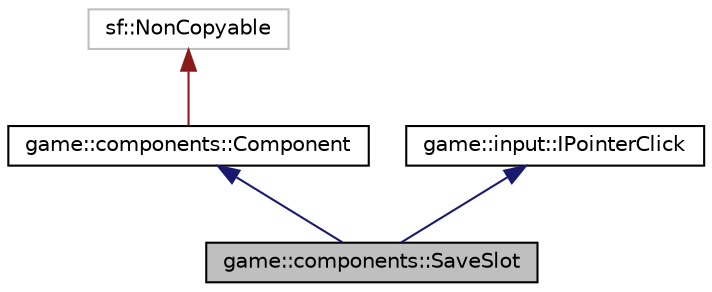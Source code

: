 digraph "game::components::SaveSlot"
{
 // LATEX_PDF_SIZE
  edge [fontname="Helvetica",fontsize="10",labelfontname="Helvetica",labelfontsize="10"];
  node [fontname="Helvetica",fontsize="10",shape=record];
  Node1 [label="game::components::SaveSlot",height=0.2,width=0.4,color="black", fillcolor="grey75", style="filled", fontcolor="black",tooltip="controller class for player save slot in the save and load state"];
  Node2 -> Node1 [dir="back",color="midnightblue",fontsize="10",style="solid",fontname="Helvetica"];
  Node2 [label="game::components::Component",height=0.2,width=0.4,color="black", fillcolor="white", style="filled",URL="$classgame_1_1components_1_1Component.html",tooltip="base class for all components"];
  Node3 -> Node2 [dir="back",color="firebrick4",fontsize="10",style="solid",fontname="Helvetica"];
  Node3 [label="sf::NonCopyable",height=0.2,width=0.4,color="grey75", fillcolor="white", style="filled",tooltip=" "];
  Node4 -> Node1 [dir="back",color="midnightblue",fontsize="10",style="solid",fontname="Helvetica"];
  Node4 [label="game::input::IPointerClick",height=0.2,width=0.4,color="black", fillcolor="white", style="filled",URL="$classgame_1_1input_1_1IPointerClick.html",tooltip="interface for pointer clicks event handlers"];
}
